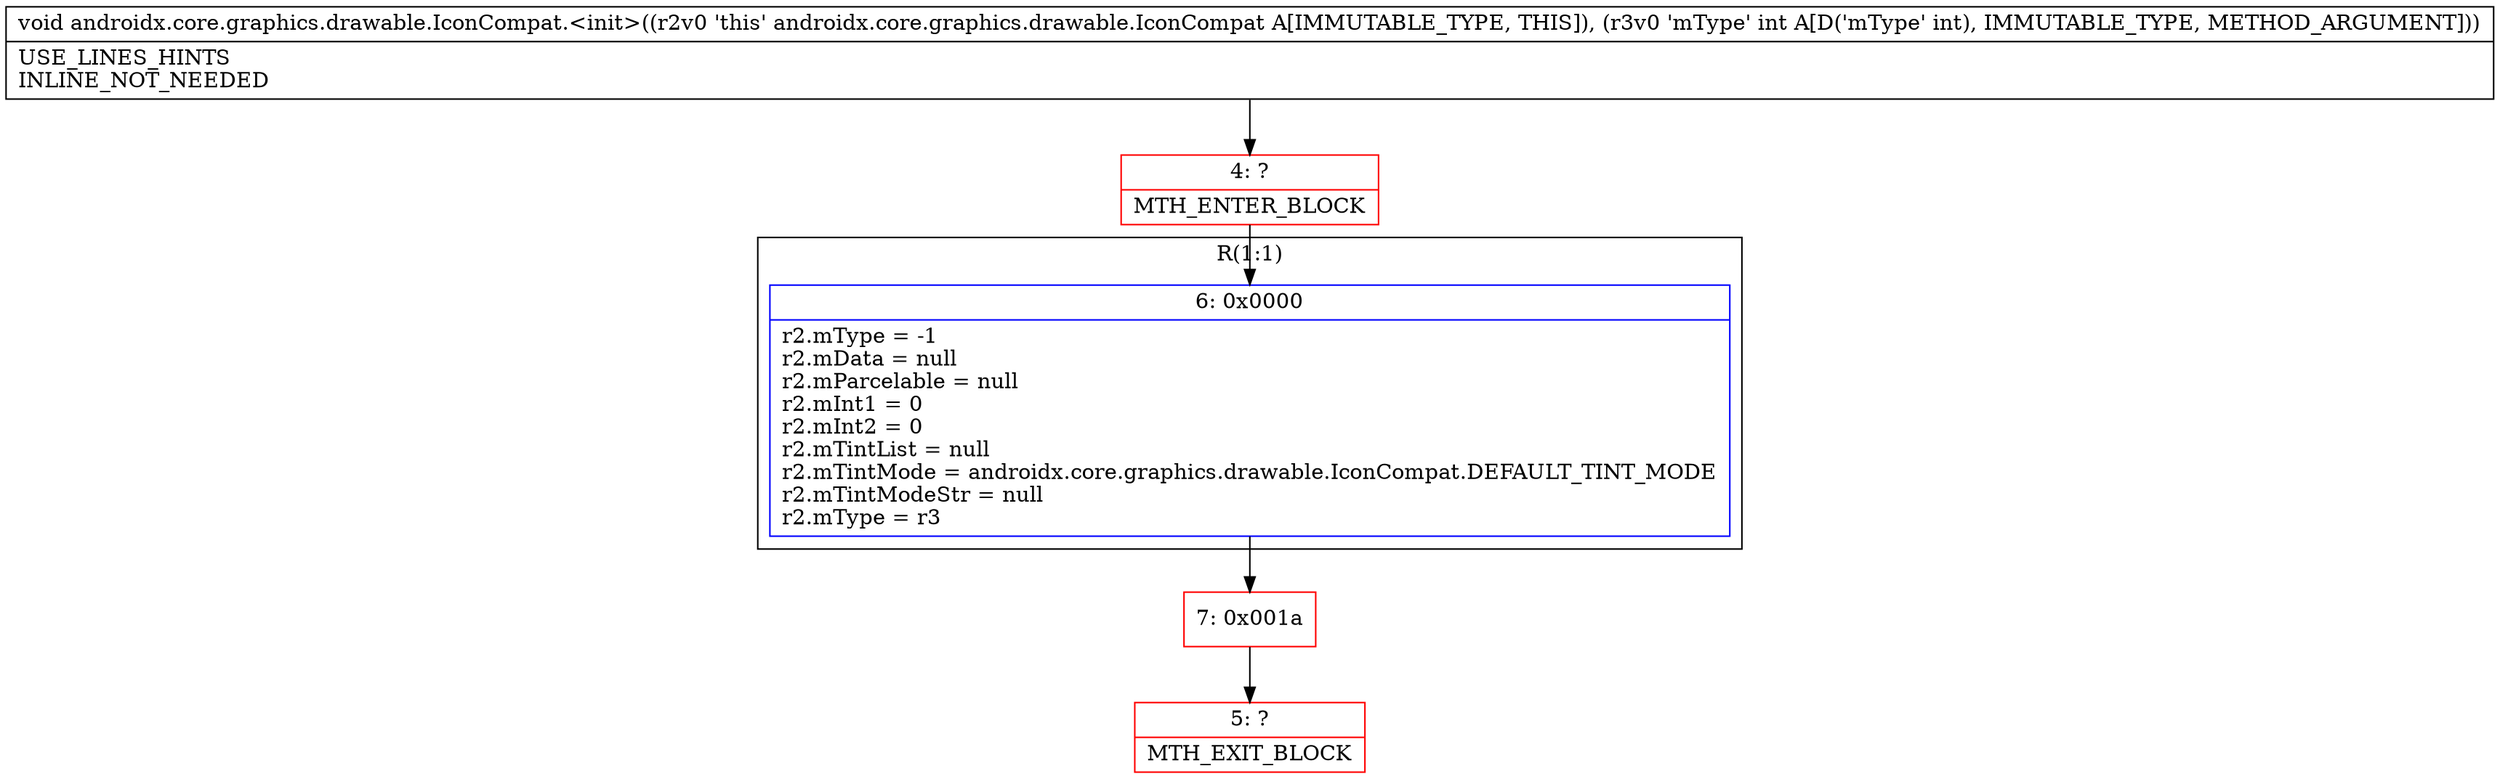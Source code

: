 digraph "CFG forandroidx.core.graphics.drawable.IconCompat.\<init\>(I)V" {
subgraph cluster_Region_979312907 {
label = "R(1:1)";
node [shape=record,color=blue];
Node_6 [shape=record,label="{6\:\ 0x0000|r2.mType = \-1\lr2.mData = null\lr2.mParcelable = null\lr2.mInt1 = 0\lr2.mInt2 = 0\lr2.mTintList = null\lr2.mTintMode = androidx.core.graphics.drawable.IconCompat.DEFAULT_TINT_MODE\lr2.mTintModeStr = null\lr2.mType = r3\l}"];
}
Node_4 [shape=record,color=red,label="{4\:\ ?|MTH_ENTER_BLOCK\l}"];
Node_7 [shape=record,color=red,label="{7\:\ 0x001a}"];
Node_5 [shape=record,color=red,label="{5\:\ ?|MTH_EXIT_BLOCK\l}"];
MethodNode[shape=record,label="{void androidx.core.graphics.drawable.IconCompat.\<init\>((r2v0 'this' androidx.core.graphics.drawable.IconCompat A[IMMUTABLE_TYPE, THIS]), (r3v0 'mType' int A[D('mType' int), IMMUTABLE_TYPE, METHOD_ARGUMENT]))  | USE_LINES_HINTS\lINLINE_NOT_NEEDED\l}"];
MethodNode -> Node_4;Node_6 -> Node_7;
Node_4 -> Node_6;
Node_7 -> Node_5;
}

